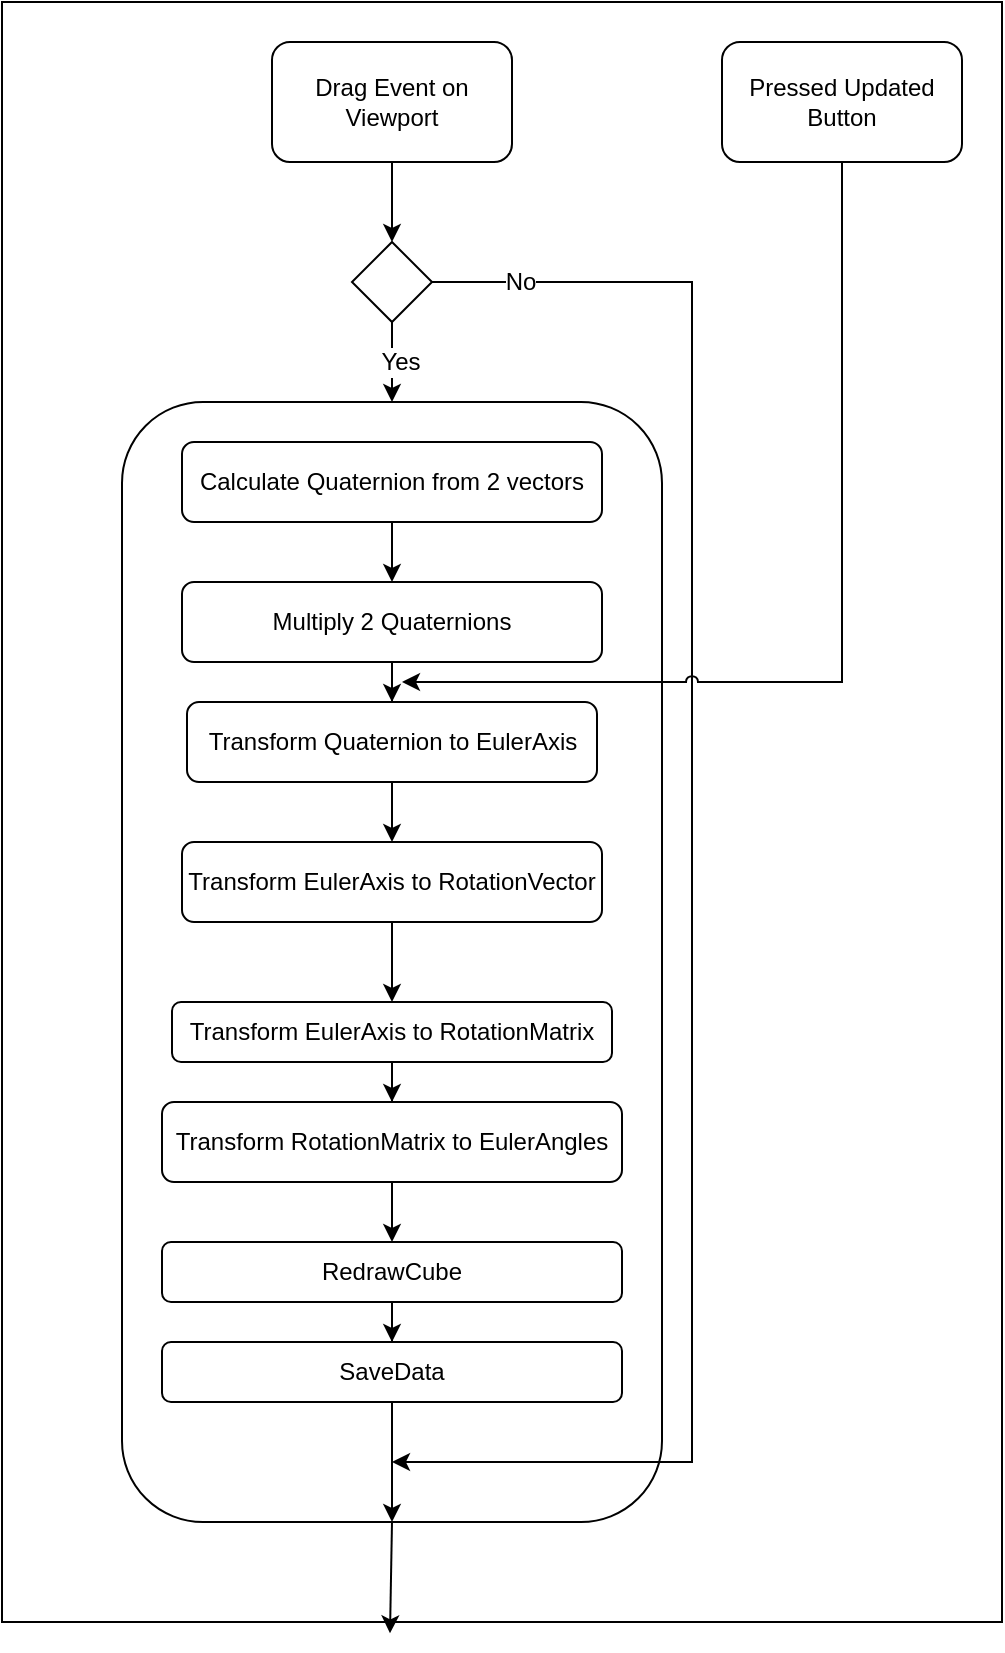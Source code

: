 <mxfile version="12.4.9" type="device"><diagram id="O7BL4xuqcYBofgJ-JXqV" name="Page-1"><mxGraphModel dx="1422" dy="769" grid="1" gridSize="10" guides="1" tooltips="1" connect="1" arrows="1" fold="1" page="1" pageScale="1" pageWidth="1169" pageHeight="827" math="0" shadow="0"><root><mxCell id="0"/><mxCell id="1" parent="0"/><mxCell id="HAOE7CfRm2sFqJh9sjBq-1" value="" style="rounded=0;whiteSpace=wrap;html=1;" parent="1" vertex="1"><mxGeometry x="110" y="10" width="500" height="810" as="geometry"/></mxCell><mxCell id="HAOE7CfRm2sFqJh9sjBq-4" style="edgeStyle=orthogonalEdgeStyle;rounded=0;orthogonalLoop=1;jettySize=auto;html=1;entryX=0.5;entryY=0;entryDx=0;entryDy=0;" parent="1" source="HAOE7CfRm2sFqJh9sjBq-2" target="HAOE7CfRm2sFqJh9sjBq-3" edge="1"><mxGeometry relative="1" as="geometry"/></mxCell><mxCell id="HAOE7CfRm2sFqJh9sjBq-2" value="Drag Event on Viewport" style="rounded=1;whiteSpace=wrap;html=1;" parent="1" vertex="1"><mxGeometry x="245" y="30" width="120" height="60" as="geometry"/></mxCell><mxCell id="HAOE7CfRm2sFqJh9sjBq-16" style="edgeStyle=orthogonalEdgeStyle;rounded=0;orthogonalLoop=1;jettySize=auto;html=1;" parent="1" source="HAOE7CfRm2sFqJh9sjBq-3" target="HAOE7CfRm2sFqJh9sjBq-7" edge="1"><mxGeometry relative="1" as="geometry"/></mxCell><mxCell id="HAOE7CfRm2sFqJh9sjBq-3" value="" style="rhombus;whiteSpace=wrap;html=1;" parent="1" vertex="1"><mxGeometry x="285" y="130" width="40" height="40" as="geometry"/></mxCell><mxCell id="HAOE7CfRm2sFqJh9sjBq-7" value="" style="rounded=1;whiteSpace=wrap;html=1;" parent="1" vertex="1"><mxGeometry x="170" y="210" width="270" height="560" as="geometry"/></mxCell><mxCell id="HAOE7CfRm2sFqJh9sjBq-23" style="edgeStyle=orthogonalEdgeStyle;rounded=0;orthogonalLoop=1;jettySize=auto;html=1;" parent="1" source="HAOE7CfRm2sFqJh9sjBq-8" target="HAOE7CfRm2sFqJh9sjBq-9" edge="1"><mxGeometry relative="1" as="geometry"/></mxCell><mxCell id="HAOE7CfRm2sFqJh9sjBq-8" value="&lt;div&gt;Calculate Quaternion from 2 vectors&lt;/div&gt;" style="rounded=1;whiteSpace=wrap;html=1;" parent="1" vertex="1"><mxGeometry x="200" y="230" width="210" height="40" as="geometry"/></mxCell><mxCell id="HAOE7CfRm2sFqJh9sjBq-24" style="edgeStyle=orthogonalEdgeStyle;rounded=0;orthogonalLoop=1;jettySize=auto;html=1;" parent="1" source="HAOE7CfRm2sFqJh9sjBq-9" target="HAOE7CfRm2sFqJh9sjBq-10" edge="1"><mxGeometry relative="1" as="geometry"/></mxCell><mxCell id="HAOE7CfRm2sFqJh9sjBq-9" value="&lt;div&gt;Multiply 2 Quaternions&lt;/div&gt;" style="rounded=1;whiteSpace=wrap;html=1;" parent="1" vertex="1"><mxGeometry x="200" y="300" width="210" height="40" as="geometry"/></mxCell><mxCell id="HAOE7CfRm2sFqJh9sjBq-25" style="edgeStyle=orthogonalEdgeStyle;rounded=0;orthogonalLoop=1;jettySize=auto;html=1;" parent="1" source="HAOE7CfRm2sFqJh9sjBq-10" target="HAOE7CfRm2sFqJh9sjBq-11" edge="1"><mxGeometry relative="1" as="geometry"/></mxCell><mxCell id="HAOE7CfRm2sFqJh9sjBq-10" value="&lt;div&gt;Transform Quaternion to EulerAxis &lt;/div&gt;" style="rounded=1;whiteSpace=wrap;html=1;" parent="1" vertex="1"><mxGeometry x="202.5" y="360" width="205" height="40" as="geometry"/></mxCell><mxCell id="HAOE7CfRm2sFqJh9sjBq-26" style="edgeStyle=orthogonalEdgeStyle;rounded=0;orthogonalLoop=1;jettySize=auto;html=1;" parent="1" source="HAOE7CfRm2sFqJh9sjBq-11" target="HAOE7CfRm2sFqJh9sjBq-12" edge="1"><mxGeometry relative="1" as="geometry"/></mxCell><mxCell id="HAOE7CfRm2sFqJh9sjBq-11" value="&lt;div&gt;Transform EulerAxis to RotationVector&lt;/div&gt;" style="rounded=1;whiteSpace=wrap;html=1;" parent="1" vertex="1"><mxGeometry x="200" y="430" width="210" height="40" as="geometry"/></mxCell><mxCell id="HAOE7CfRm2sFqJh9sjBq-27" style="edgeStyle=orthogonalEdgeStyle;rounded=0;orthogonalLoop=1;jettySize=auto;html=1;" parent="1" source="HAOE7CfRm2sFqJh9sjBq-12" target="HAOE7CfRm2sFqJh9sjBq-14" edge="1"><mxGeometry relative="1" as="geometry"/></mxCell><mxCell id="HAOE7CfRm2sFqJh9sjBq-12" value="&lt;div&gt;Transform EulerAxis to RotationMatrix&lt;/div&gt;" style="rounded=1;whiteSpace=wrap;html=1;" parent="1" vertex="1"><mxGeometry x="195" y="510" width="220" height="30" as="geometry"/></mxCell><mxCell id="HAOE7CfRm2sFqJh9sjBq-30" style="edgeStyle=orthogonalEdgeStyle;rounded=0;orthogonalLoop=1;jettySize=auto;html=1;" parent="1" source="HAOE7CfRm2sFqJh9sjBq-13" edge="1"><mxGeometry relative="1" as="geometry"><mxPoint x="305" y="770" as="targetPoint"/></mxGeometry></mxCell><mxCell id="HAOE7CfRm2sFqJh9sjBq-13" value="SaveData" style="rounded=1;whiteSpace=wrap;html=1;" parent="1" vertex="1"><mxGeometry x="190" y="680" width="230" height="30" as="geometry"/></mxCell><mxCell id="HAOE7CfRm2sFqJh9sjBq-28" style="edgeStyle=orthogonalEdgeStyle;rounded=0;orthogonalLoop=1;jettySize=auto;html=1;" parent="1" source="HAOE7CfRm2sFqJh9sjBq-14" target="HAOE7CfRm2sFqJh9sjBq-15" edge="1"><mxGeometry relative="1" as="geometry"/></mxCell><mxCell id="HAOE7CfRm2sFqJh9sjBq-14" value="Transform RotationMatrix to EulerAngles" style="rounded=1;whiteSpace=wrap;html=1;" parent="1" vertex="1"><mxGeometry x="190" y="560" width="230" height="40" as="geometry"/></mxCell><mxCell id="HAOE7CfRm2sFqJh9sjBq-29" style="edgeStyle=orthogonalEdgeStyle;rounded=0;orthogonalLoop=1;jettySize=auto;html=1;" parent="1" source="HAOE7CfRm2sFqJh9sjBq-15" target="HAOE7CfRm2sFqJh9sjBq-13" edge="1"><mxGeometry relative="1" as="geometry"/></mxCell><mxCell id="HAOE7CfRm2sFqJh9sjBq-15" value="&lt;div&gt;RedrawCube&lt;/div&gt;" style="rounded=1;whiteSpace=wrap;html=1;" parent="1" vertex="1"><mxGeometry x="190" y="630" width="230" height="30" as="geometry"/></mxCell><mxCell id="HAOE7CfRm2sFqJh9sjBq-19" value="" style="endArrow=classic;html=1;entryX=0.388;entryY=1.007;entryDx=0;entryDy=0;entryPerimeter=0;exitX=0.5;exitY=1;exitDx=0;exitDy=0;" parent="1" source="HAOE7CfRm2sFqJh9sjBq-7" target="HAOE7CfRm2sFqJh9sjBq-1" edge="1"><mxGeometry width="50" height="50" relative="1" as="geometry"><mxPoint x="585" y="580" as="sourcePoint"/><mxPoint x="605" y="620" as="targetPoint"/></mxGeometry></mxCell><mxCell id="HAOE7CfRm2sFqJh9sjBq-17" style="edgeStyle=orthogonalEdgeStyle;rounded=0;orthogonalLoop=1;jettySize=auto;html=1;comic=0;" parent="1" source="HAOE7CfRm2sFqJh9sjBq-3" edge="1"><mxGeometry relative="1" as="geometry"><mxPoint x="305" y="740" as="targetPoint"/><Array as="points"><mxPoint x="455" y="150"/><mxPoint x="455" y="740"/></Array></mxGeometry></mxCell><mxCell id="HAOE7CfRm2sFqJh9sjBq-20" value="No" style="text;html=1;align=center;verticalAlign=middle;resizable=0;points=[];labelBackgroundColor=#ffffff;" parent="HAOE7CfRm2sFqJh9sjBq-17" vertex="1" connectable="0"><mxGeometry x="-0.9" relative="1" as="geometry"><mxPoint as="offset"/></mxGeometry></mxCell><mxCell id="HAOE7CfRm2sFqJh9sjBq-21" value="&lt;div&gt;Yes&lt;/div&gt;" style="text;html=1;align=center;verticalAlign=middle;resizable=0;points=[];labelBackgroundColor=#ffffff;" parent="HAOE7CfRm2sFqJh9sjBq-17" vertex="1" connectable="0"><mxGeometry x="-0.929" y="-1" relative="1" as="geometry"><mxPoint x="-47" y="39" as="offset"/></mxGeometry></mxCell><mxCell id="HAOE7CfRm2sFqJh9sjBq-32" style="edgeStyle=orthogonalEdgeStyle;rounded=0;comic=0;jumpStyle=arc;orthogonalLoop=1;jettySize=auto;html=1;" parent="1" source="HAOE7CfRm2sFqJh9sjBq-31" edge="1"><mxGeometry relative="1" as="geometry"><mxPoint x="310" y="350" as="targetPoint"/><Array as="points"><mxPoint x="530" y="350"/></Array></mxGeometry></mxCell><mxCell id="HAOE7CfRm2sFqJh9sjBq-31" value="Pressed Updated Button" style="rounded=1;whiteSpace=wrap;html=1;" parent="1" vertex="1"><mxGeometry x="470" y="30" width="120" height="60" as="geometry"/></mxCell></root></mxGraphModel></diagram></mxfile>
